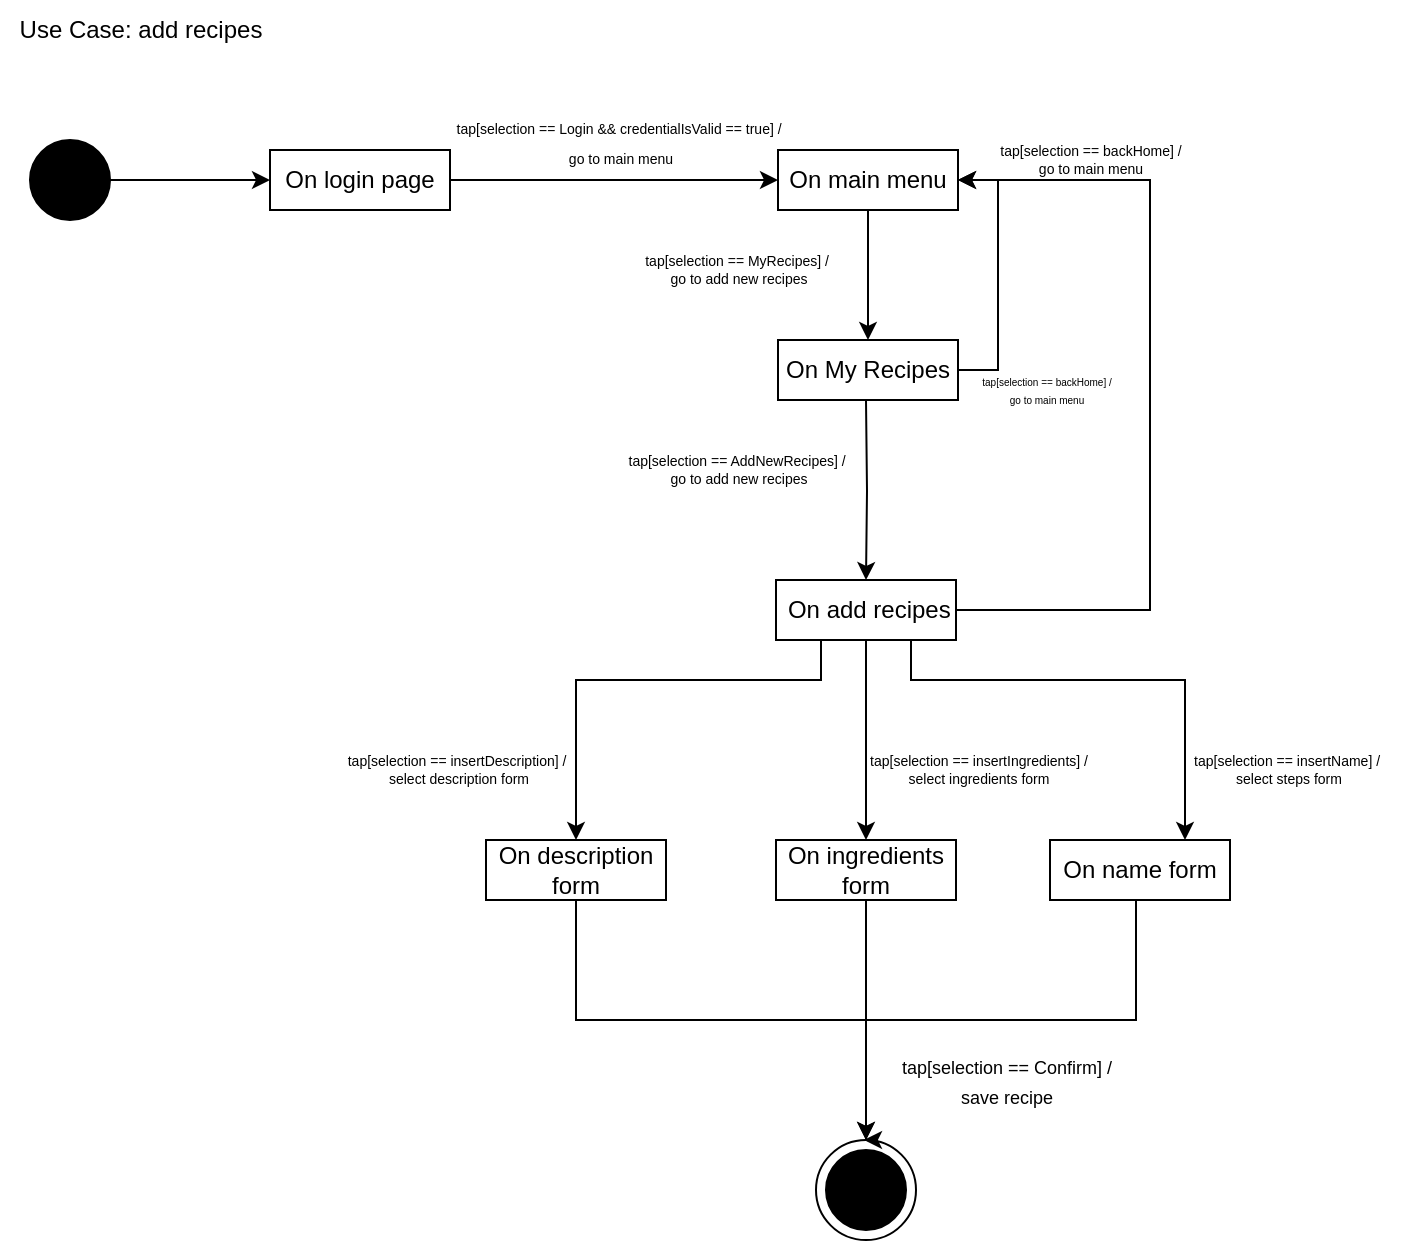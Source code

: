 <mxfile version="21.5.0" type="device">
  <diagram id="rIQf-ginqighOvvjvXMP" name="Pagina-1">
    <mxGraphModel dx="2074" dy="836" grid="1" gridSize="10" guides="1" tooltips="1" connect="1" arrows="1" fold="1" page="1" pageScale="1" pageWidth="827" pageHeight="1169" math="0" shadow="0">
      <root>
        <mxCell id="0" />
        <mxCell id="1" parent="0" />
        <mxCell id="1aL286UIjSfrJzDtVEBF-1" value="" style="ellipse;whiteSpace=wrap;html=1;aspect=fixed;fillColor=#000000;" parent="1" vertex="1">
          <mxGeometry x="40" y="80" width="40" height="40" as="geometry" />
        </mxCell>
        <mxCell id="1aL286UIjSfrJzDtVEBF-2" value="" style="endArrow=classic;html=1;rounded=0;" parent="1" edge="1">
          <mxGeometry width="50" height="50" relative="1" as="geometry">
            <mxPoint x="80" y="100" as="sourcePoint" />
            <mxPoint x="160" y="100" as="targetPoint" />
          </mxGeometry>
        </mxCell>
        <mxCell id="1aL286UIjSfrJzDtVEBF-3" value="On login page" style="rounded=0;whiteSpace=wrap;html=1;fillColor=#FFFFFF;" parent="1" vertex="1">
          <mxGeometry x="160" y="85" width="90" height="30" as="geometry" />
        </mxCell>
        <mxCell id="1aL286UIjSfrJzDtVEBF-27" value="" style="ellipse;whiteSpace=wrap;html=1;aspect=fixed;fillColor=#000000;" parent="1" vertex="1">
          <mxGeometry x="438" y="585" width="40" height="40" as="geometry" />
        </mxCell>
        <mxCell id="1aL286UIjSfrJzDtVEBF-28" value="" style="ellipse;whiteSpace=wrap;html=1;aspect=fixed;fillColor=none;" parent="1" vertex="1">
          <mxGeometry x="433" y="580" width="50" height="50" as="geometry" />
        </mxCell>
        <mxCell id="fzKaXuHbbv-Ukg_ITXbK-3" value="Use Case: add recipes" style="text;html=1;align=center;verticalAlign=middle;resizable=0;points=[];autosize=1;strokeColor=none;fillColor=none;" parent="1" vertex="1">
          <mxGeometry x="25" y="10" width="140" height="30" as="geometry" />
        </mxCell>
        <mxCell id="fzKaXuHbbv-Ukg_ITXbK-12" style="edgeStyle=orthogonalEdgeStyle;rounded=0;orthogonalLoop=1;jettySize=auto;html=1;fontSize=7;" parent="1" target="fzKaXuHbbv-Ukg_ITXbK-9" edge="1">
          <mxGeometry relative="1" as="geometry">
            <mxPoint x="458" y="210" as="sourcePoint" />
          </mxGeometry>
        </mxCell>
        <mxCell id="vLc3bFtOtaBxXI4tbTCy-2" style="edgeStyle=orthogonalEdgeStyle;rounded=0;orthogonalLoop=1;jettySize=auto;html=1;exitX=0.5;exitY=1;exitDx=0;exitDy=0;" edge="1" parent="1" source="fzKaXuHbbv-Ukg_ITXbK-6" target="vLc3bFtOtaBxXI4tbTCy-1">
          <mxGeometry relative="1" as="geometry" />
        </mxCell>
        <mxCell id="fzKaXuHbbv-Ukg_ITXbK-6" value="On main menu" style="rounded=0;whiteSpace=wrap;html=1;fillColor=#FFFFFF;" parent="1" vertex="1">
          <mxGeometry x="414" y="85" width="90" height="30" as="geometry" />
        </mxCell>
        <mxCell id="fzKaXuHbbv-Ukg_ITXbK-7" value="" style="endArrow=classic;html=1;rounded=0;exitX=1;exitY=0.5;exitDx=0;exitDy=0;entryX=0;entryY=0.5;entryDx=0;entryDy=0;" parent="1" source="1aL286UIjSfrJzDtVEBF-3" target="fzKaXuHbbv-Ukg_ITXbK-6" edge="1">
          <mxGeometry width="50" height="50" relative="1" as="geometry">
            <mxPoint x="540" y="160" as="sourcePoint" />
            <mxPoint x="590" y="110" as="targetPoint" />
          </mxGeometry>
        </mxCell>
        <mxCell id="fzKaXuHbbv-Ukg_ITXbK-8" value="&lt;font style=&quot;font-size: 7px;&quot;&gt;tap[selection == Login &amp;amp;&amp;amp; credentialIsValid == true] /&amp;nbsp;&lt;br&gt;go to main menu&lt;br&gt;&lt;/font&gt;" style="text;html=1;align=center;verticalAlign=middle;resizable=0;points=[];autosize=1;strokeColor=none;fillColor=none;" parent="1" vertex="1">
          <mxGeometry x="240" y="60" width="190" height="40" as="geometry" />
        </mxCell>
        <mxCell id="fzKaXuHbbv-Ukg_ITXbK-14" style="edgeStyle=orthogonalEdgeStyle;rounded=0;orthogonalLoop=1;jettySize=auto;html=1;exitX=1;exitY=0.5;exitDx=0;exitDy=0;fontSize=7;entryX=1;entryY=0.5;entryDx=0;entryDy=0;" parent="1" source="fzKaXuHbbv-Ukg_ITXbK-9" target="fzKaXuHbbv-Ukg_ITXbK-6" edge="1">
          <mxGeometry relative="1" as="geometry">
            <mxPoint x="640" y="90" as="targetPoint" />
            <Array as="points">
              <mxPoint x="600" y="315" />
              <mxPoint x="600" y="100" />
            </Array>
          </mxGeometry>
        </mxCell>
        <mxCell id="fzKaXuHbbv-Ukg_ITXbK-23" style="edgeStyle=orthogonalEdgeStyle;rounded=0;orthogonalLoop=1;jettySize=auto;html=1;exitX=0.5;exitY=1;exitDx=0;exitDy=0;entryX=0.5;entryY=0;entryDx=0;entryDy=0;fontSize=7;" parent="1" source="fzKaXuHbbv-Ukg_ITXbK-9" target="fzKaXuHbbv-Ukg_ITXbK-17" edge="1">
          <mxGeometry relative="1" as="geometry" />
        </mxCell>
        <mxCell id="fzKaXuHbbv-Ukg_ITXbK-26" style="edgeStyle=orthogonalEdgeStyle;rounded=0;orthogonalLoop=1;jettySize=auto;html=1;exitX=0.75;exitY=1;exitDx=0;exitDy=0;entryX=0.75;entryY=0;entryDx=0;entryDy=0;fontSize=7;" parent="1" source="fzKaXuHbbv-Ukg_ITXbK-9" target="fzKaXuHbbv-Ukg_ITXbK-20" edge="1">
          <mxGeometry relative="1" as="geometry">
            <Array as="points">
              <mxPoint x="481" y="350" />
              <mxPoint x="618" y="350" />
            </Array>
          </mxGeometry>
        </mxCell>
        <mxCell id="fzKaXuHbbv-Ukg_ITXbK-29" style="edgeStyle=orthogonalEdgeStyle;rounded=0;orthogonalLoop=1;jettySize=auto;html=1;exitX=0.25;exitY=1;exitDx=0;exitDy=0;entryX=0.5;entryY=0;entryDx=0;entryDy=0;fontSize=7;" parent="1" source="fzKaXuHbbv-Ukg_ITXbK-9" target="fzKaXuHbbv-Ukg_ITXbK-16" edge="1">
          <mxGeometry relative="1" as="geometry">
            <Array as="points">
              <mxPoint x="436" y="350" />
              <mxPoint x="313" y="350" />
            </Array>
          </mxGeometry>
        </mxCell>
        <mxCell id="fzKaXuHbbv-Ukg_ITXbK-9" value="&amp;nbsp;On add recipes" style="rounded=0;whiteSpace=wrap;html=1;fillColor=#FFFFFF;" parent="1" vertex="1">
          <mxGeometry x="413" y="300" width="90" height="30" as="geometry" />
        </mxCell>
        <mxCell id="fzKaXuHbbv-Ukg_ITXbK-13" value="tap[selection == MyRecipes] /&amp;nbsp;&lt;br&gt;go to add new recipes" style="text;html=1;align=center;verticalAlign=middle;resizable=0;points=[];autosize=1;strokeColor=none;fillColor=none;fontSize=7;" parent="1" vertex="1">
          <mxGeometry x="334" y="130" width="120" height="30" as="geometry" />
        </mxCell>
        <mxCell id="fzKaXuHbbv-Ukg_ITXbK-15" value="tap[selection == backHome] /&lt;br&gt;go to main menu" style="text;html=1;align=center;verticalAlign=middle;resizable=0;points=[];autosize=1;strokeColor=none;fillColor=none;fontSize=7;" parent="1" vertex="1">
          <mxGeometry x="515" y="75" width="110" height="30" as="geometry" />
        </mxCell>
        <mxCell id="fzKaXuHbbv-Ukg_ITXbK-32" style="edgeStyle=orthogonalEdgeStyle;rounded=0;orthogonalLoop=1;jettySize=auto;html=1;exitX=0.5;exitY=1;exitDx=0;exitDy=0;entryX=0.5;entryY=0;entryDx=0;entryDy=0;fontSize=7;" parent="1" source="fzKaXuHbbv-Ukg_ITXbK-16" target="1aL286UIjSfrJzDtVEBF-28" edge="1">
          <mxGeometry relative="1" as="geometry" />
        </mxCell>
        <mxCell id="fzKaXuHbbv-Ukg_ITXbK-16" value="On description form" style="rounded=0;whiteSpace=wrap;html=1;fillColor=#FFFFFF;" parent="1" vertex="1">
          <mxGeometry x="268" y="430" width="90" height="30" as="geometry" />
        </mxCell>
        <mxCell id="fzKaXuHbbv-Ukg_ITXbK-33" style="edgeStyle=orthogonalEdgeStyle;rounded=0;orthogonalLoop=1;jettySize=auto;html=1;exitX=0.5;exitY=1;exitDx=0;exitDy=0;fontSize=7;" parent="1" source="fzKaXuHbbv-Ukg_ITXbK-17" edge="1">
          <mxGeometry relative="1" as="geometry">
            <mxPoint x="458" y="580" as="targetPoint" />
          </mxGeometry>
        </mxCell>
        <mxCell id="fzKaXuHbbv-Ukg_ITXbK-17" value="On ingredients form" style="rounded=0;whiteSpace=wrap;html=1;fillColor=#FFFFFF;" parent="1" vertex="1">
          <mxGeometry x="413" y="430" width="90" height="30" as="geometry" />
        </mxCell>
        <mxCell id="fzKaXuHbbv-Ukg_ITXbK-34" style="edgeStyle=orthogonalEdgeStyle;rounded=0;orthogonalLoop=1;jettySize=auto;html=1;exitX=0.5;exitY=1;exitDx=0;exitDy=0;fontSize=7;" parent="1" edge="1">
          <mxGeometry relative="1" as="geometry">
            <mxPoint x="457" y="580" as="targetPoint" />
            <mxPoint x="593" y="460" as="sourcePoint" />
            <Array as="points">
              <mxPoint x="593" y="520" />
              <mxPoint x="458" y="520" />
              <mxPoint x="458" y="580" />
            </Array>
          </mxGeometry>
        </mxCell>
        <mxCell id="fzKaXuHbbv-Ukg_ITXbK-20" value="On name form" style="rounded=0;whiteSpace=wrap;html=1;fillColor=#FFFFFF;" parent="1" vertex="1">
          <mxGeometry x="550" y="430" width="90" height="30" as="geometry" />
        </mxCell>
        <mxCell id="fzKaXuHbbv-Ukg_ITXbK-25" value="tap[selection == insertIngredients] /&lt;br&gt;select ingredients form" style="text;html=1;align=center;verticalAlign=middle;resizable=0;points=[];autosize=1;strokeColor=none;fillColor=none;fontSize=7;" parent="1" vertex="1">
          <mxGeometry x="449" y="380" width="130" height="30" as="geometry" />
        </mxCell>
        <mxCell id="fzKaXuHbbv-Ukg_ITXbK-28" value="tap[selection == insertName] /&amp;nbsp;&lt;br&gt;select steps form" style="text;html=1;align=center;verticalAlign=middle;resizable=0;points=[];autosize=1;strokeColor=none;fillColor=none;fontSize=7;" parent="1" vertex="1">
          <mxGeometry x="609" y="380" width="120" height="30" as="geometry" />
        </mxCell>
        <mxCell id="fzKaXuHbbv-Ukg_ITXbK-30" value="tap[selection == insertDescription] /&amp;nbsp;&lt;br&gt;select description form" style="text;html=1;align=center;verticalAlign=middle;resizable=0;points=[];autosize=1;strokeColor=none;fillColor=none;fontSize=7;" parent="1" vertex="1">
          <mxGeometry x="189" y="380" width="130" height="30" as="geometry" />
        </mxCell>
        <mxCell id="vLc3bFtOtaBxXI4tbTCy-5" style="edgeStyle=orthogonalEdgeStyle;rounded=0;orthogonalLoop=1;jettySize=auto;html=1;exitX=1;exitY=0.5;exitDx=0;exitDy=0;entryX=1;entryY=0.5;entryDx=0;entryDy=0;" edge="1" parent="1" source="vLc3bFtOtaBxXI4tbTCy-1" target="fzKaXuHbbv-Ukg_ITXbK-6">
          <mxGeometry relative="1" as="geometry" />
        </mxCell>
        <mxCell id="vLc3bFtOtaBxXI4tbTCy-1" value="On My Recipes" style="rounded=0;whiteSpace=wrap;html=1;fillColor=#FFFFFF;" vertex="1" parent="1">
          <mxGeometry x="414" y="180" width="90" height="30" as="geometry" />
        </mxCell>
        <mxCell id="vLc3bFtOtaBxXI4tbTCy-4" value="tap[selection == AddNewRecipes] /&amp;nbsp;&lt;br&gt;go to add new recipes" style="text;html=1;align=center;verticalAlign=middle;resizable=0;points=[];autosize=1;strokeColor=none;fillColor=none;fontSize=7;" vertex="1" parent="1">
          <mxGeometry x="329" y="230" width="130" height="30" as="geometry" />
        </mxCell>
        <mxCell id="vLc3bFtOtaBxXI4tbTCy-6" value="&lt;font style=&quot;font-size: 5px;&quot;&gt;tap[selection == backHome] /&lt;br&gt;go to main menu&lt;/font&gt;" style="text;html=1;align=center;verticalAlign=middle;resizable=0;points=[];autosize=1;strokeColor=none;fillColor=none;fontSize=7;" vertex="1" parent="1">
          <mxGeometry x="503" y="190" width="90" height="30" as="geometry" />
        </mxCell>
        <mxCell id="vLc3bFtOtaBxXI4tbTCy-7" value="&lt;font style=&quot;font-size: 9px;&quot;&gt;tap[selection == Confirm] /&lt;br&gt;save recipe&lt;/font&gt;" style="text;html=1;align=center;verticalAlign=middle;resizable=0;points=[];autosize=1;strokeColor=none;fillColor=none;" vertex="1" parent="1">
          <mxGeometry x="463" y="530" width="130" height="40" as="geometry" />
        </mxCell>
      </root>
    </mxGraphModel>
  </diagram>
</mxfile>
